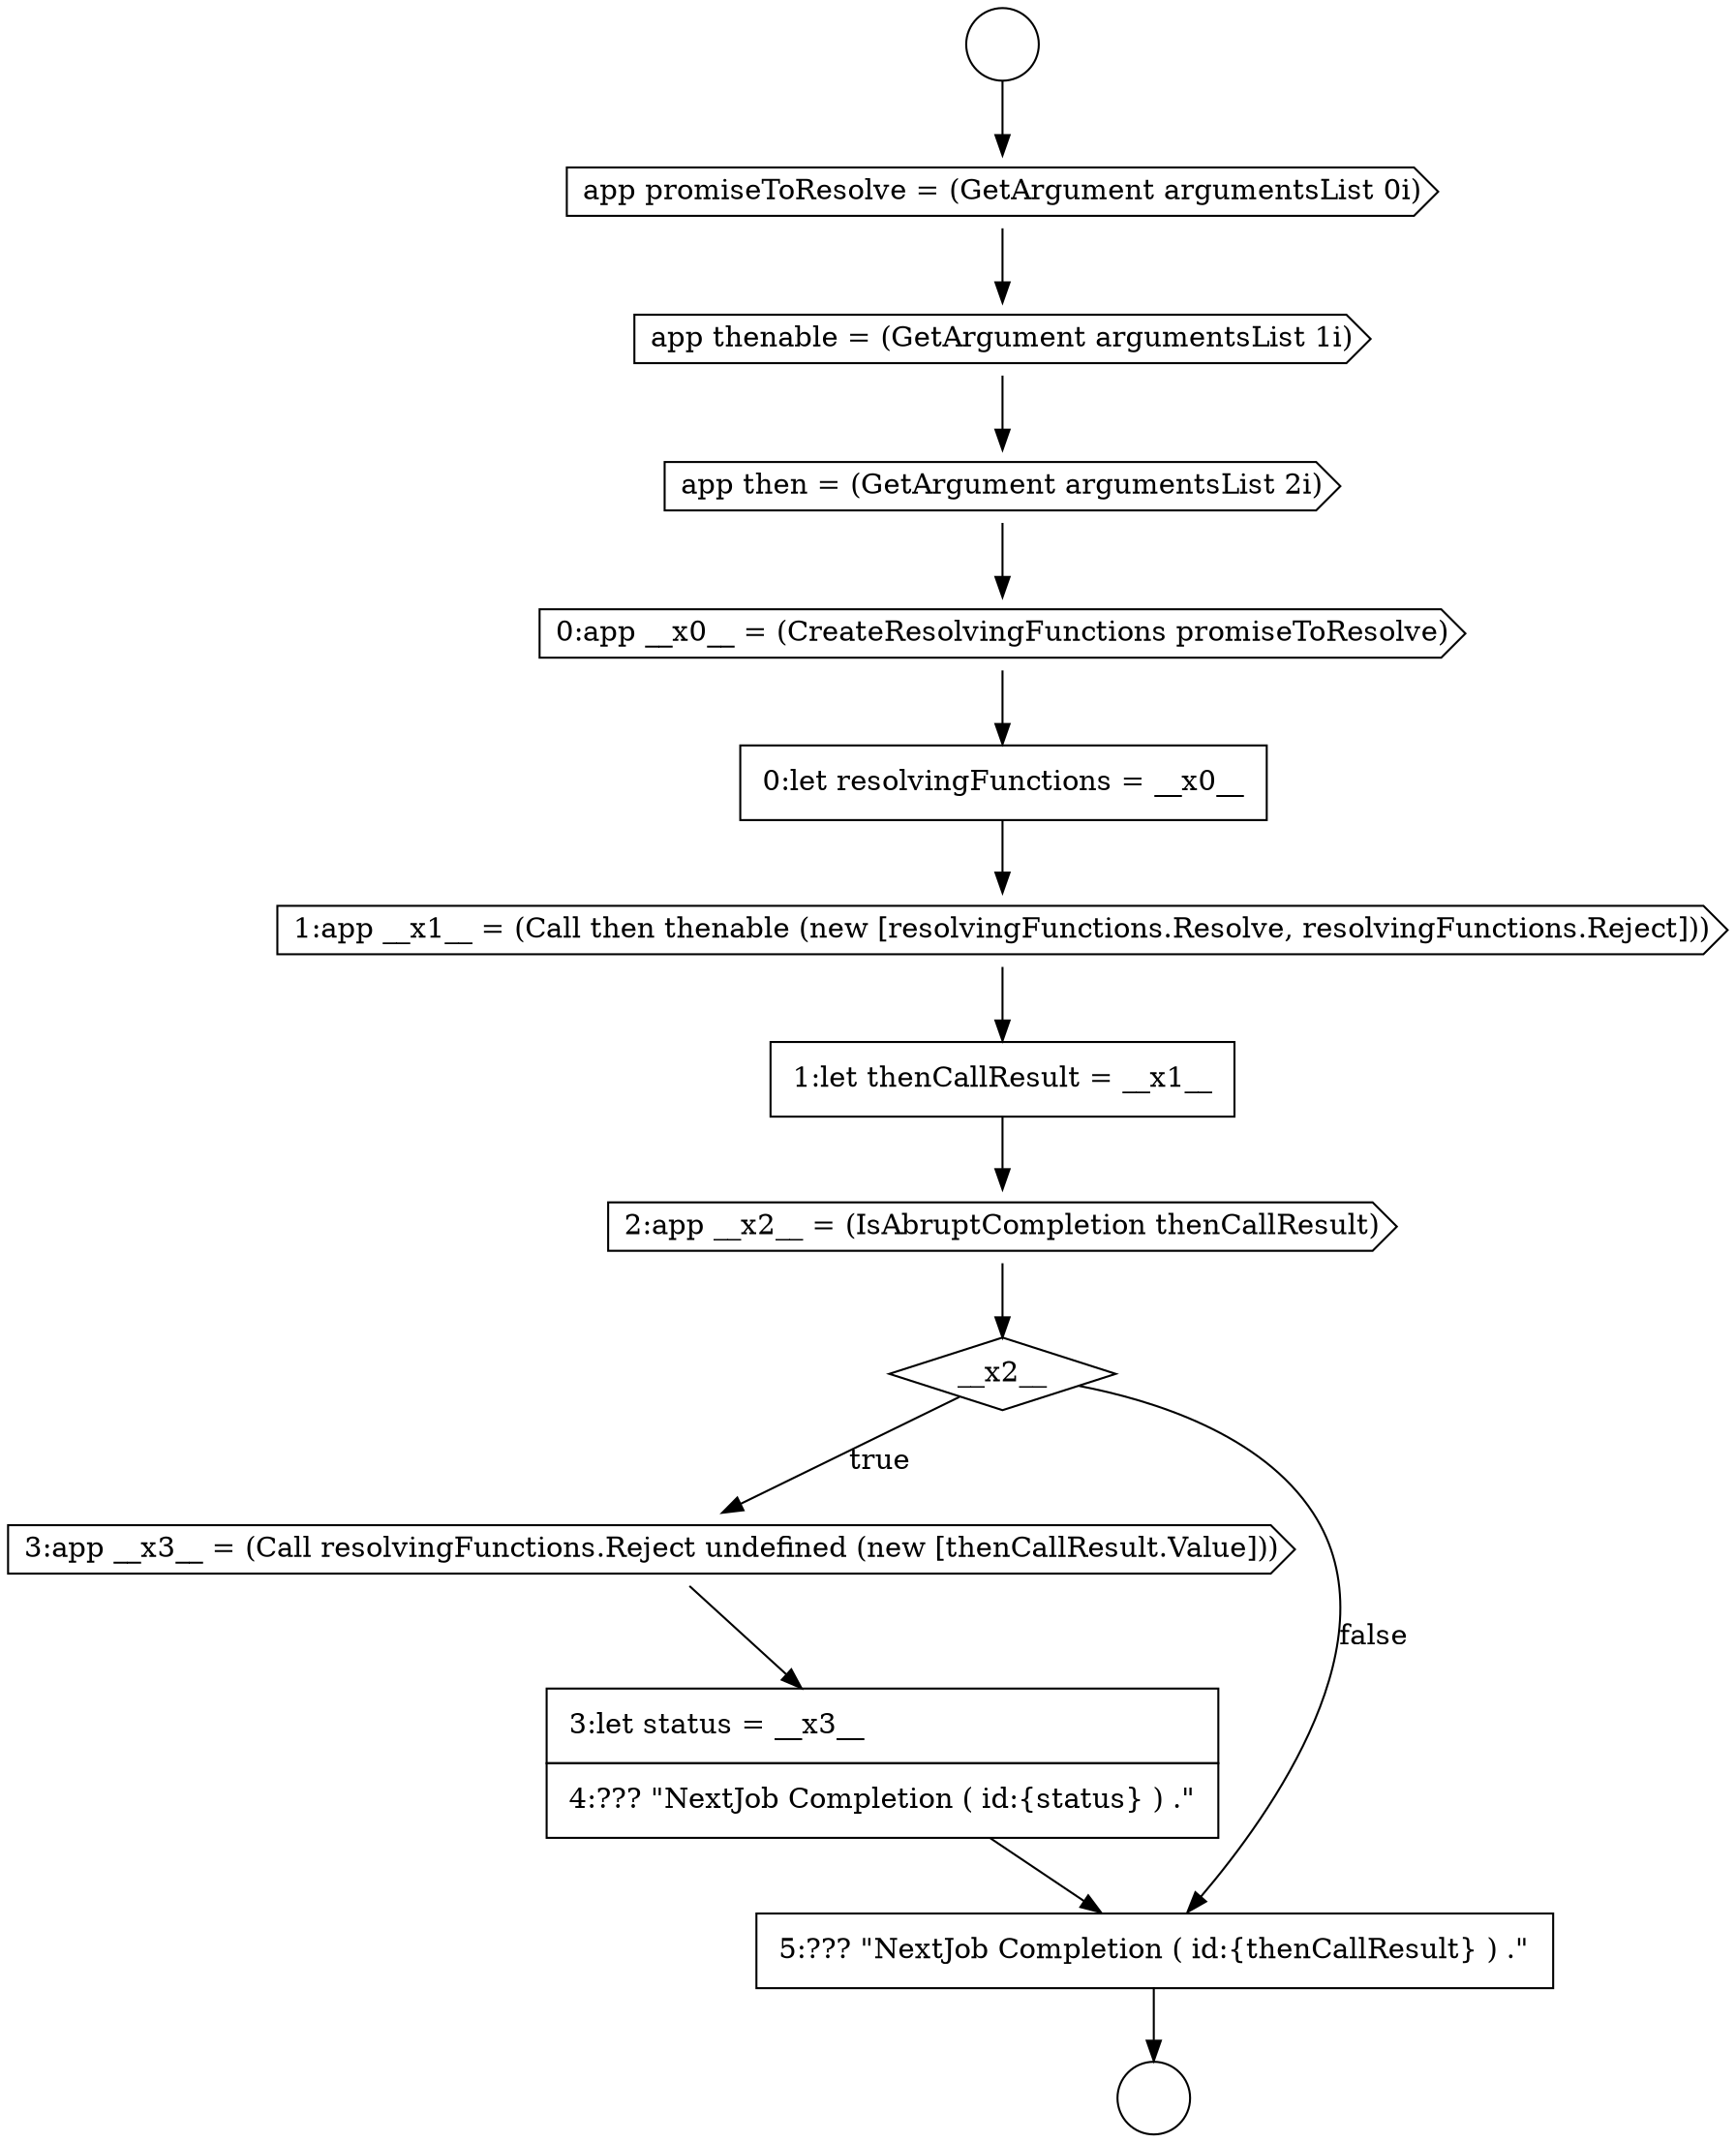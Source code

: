 digraph {
  node15596 [shape=cds, label=<<font color="black">app thenable = (GetArgument argumentsList 1i)</font>> color="black" fillcolor="white" style=filled]
  node15600 [shape=cds, label=<<font color="black">1:app __x1__ = (Call then thenable (new [resolvingFunctions.Resolve, resolvingFunctions.Reject]))</font>> color="black" fillcolor="white" style=filled]
  node15605 [shape=none, margin=0, label=<<font color="black">
    <table border="0" cellborder="1" cellspacing="0" cellpadding="10">
      <tr><td align="left">3:let status = __x3__</td></tr>
      <tr><td align="left">4:??? &quot;NextJob Completion ( id:{status} ) .&quot;</td></tr>
    </table>
  </font>> color="black" fillcolor="white" style=filled]
  node15601 [shape=none, margin=0, label=<<font color="black">
    <table border="0" cellborder="1" cellspacing="0" cellpadding="10">
      <tr><td align="left">1:let thenCallResult = __x1__</td></tr>
    </table>
  </font>> color="black" fillcolor="white" style=filled]
  node15595 [shape=cds, label=<<font color="black">app promiseToResolve = (GetArgument argumentsList 0i)</font>> color="black" fillcolor="white" style=filled]
  node15602 [shape=cds, label=<<font color="black">2:app __x2__ = (IsAbruptCompletion thenCallResult)</font>> color="black" fillcolor="white" style=filled]
  node15594 [shape=circle label=" " color="black" fillcolor="white" style=filled]
  node15603 [shape=diamond, label=<<font color="black">__x2__</font>> color="black" fillcolor="white" style=filled]
  node15598 [shape=cds, label=<<font color="black">0:app __x0__ = (CreateResolvingFunctions promiseToResolve)</font>> color="black" fillcolor="white" style=filled]
  node15593 [shape=circle label=" " color="black" fillcolor="white" style=filled]
  node15604 [shape=cds, label=<<font color="black">3:app __x3__ = (Call resolvingFunctions.Reject undefined (new [thenCallResult.Value]))</font>> color="black" fillcolor="white" style=filled]
  node15597 [shape=cds, label=<<font color="black">app then = (GetArgument argumentsList 2i)</font>> color="black" fillcolor="white" style=filled]
  node15606 [shape=none, margin=0, label=<<font color="black">
    <table border="0" cellborder="1" cellspacing="0" cellpadding="10">
      <tr><td align="left">5:??? &quot;NextJob Completion ( id:{thenCallResult} ) .&quot;</td></tr>
    </table>
  </font>> color="black" fillcolor="white" style=filled]
  node15599 [shape=none, margin=0, label=<<font color="black">
    <table border="0" cellborder="1" cellspacing="0" cellpadding="10">
      <tr><td align="left">0:let resolvingFunctions = __x0__</td></tr>
    </table>
  </font>> color="black" fillcolor="white" style=filled]
  node15604 -> node15605 [ color="black"]
  node15593 -> node15595 [ color="black"]
  node15599 -> node15600 [ color="black"]
  node15603 -> node15604 [label=<<font color="black">true</font>> color="black"]
  node15603 -> node15606 [label=<<font color="black">false</font>> color="black"]
  node15600 -> node15601 [ color="black"]
  node15595 -> node15596 [ color="black"]
  node15601 -> node15602 [ color="black"]
  node15597 -> node15598 [ color="black"]
  node15602 -> node15603 [ color="black"]
  node15596 -> node15597 [ color="black"]
  node15598 -> node15599 [ color="black"]
  node15606 -> node15594 [ color="black"]
  node15605 -> node15606 [ color="black"]
}
